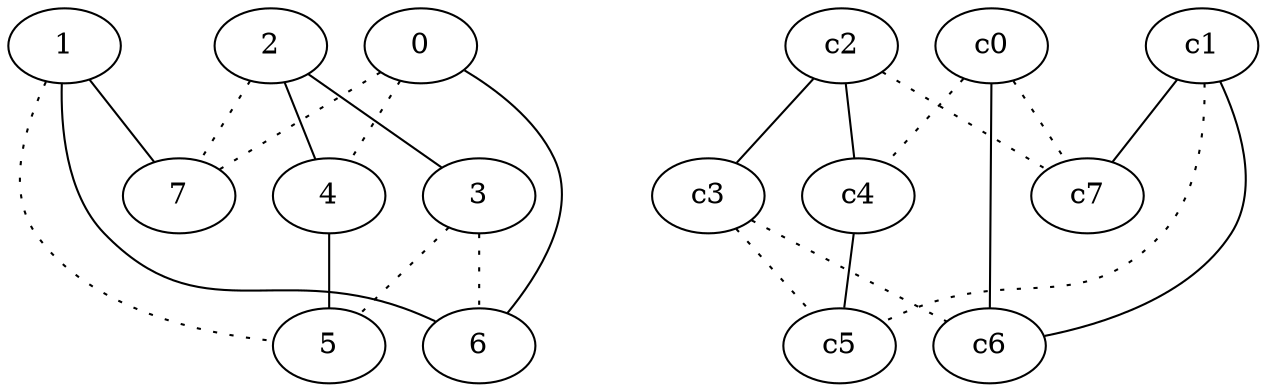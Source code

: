 graph {
a0[label=0];
a1[label=1];
a2[label=2];
a3[label=3];
a4[label=4];
a5[label=5];
a6[label=6];
a7[label=7];
a0 -- a4 [style=dotted];
a0 -- a6;
a0 -- a7 [style=dotted];
a1 -- a5 [style=dotted];
a1 -- a6;
a1 -- a7;
a2 -- a3;
a2 -- a4;
a2 -- a7 [style=dotted];
a3 -- a5 [style=dotted];
a3 -- a6 [style=dotted];
a4 -- a5;
c0 -- c4 [style=dotted];
c0 -- c6;
c0 -- c7 [style=dotted];
c1 -- c5 [style=dotted];
c1 -- c6;
c1 -- c7;
c2 -- c3;
c2 -- c4;
c2 -- c7 [style=dotted];
c3 -- c5 [style=dotted];
c3 -- c6 [style=dotted];
c4 -- c5;
}
